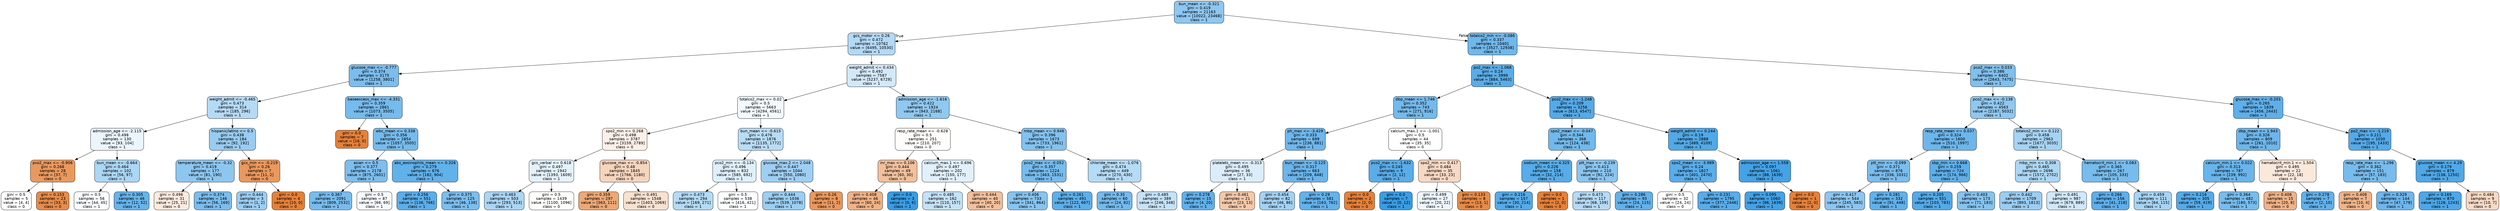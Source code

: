 digraph Tree {
node [shape=box, style="filled, rounded", color="black", fontname="helvetica"] ;
edge [fontname="helvetica"] ;
0 [label="bun_mean <= -0.321\ngini = 0.419\nsamples = 21163\nvalue = [10022, 23468]\nclass = 1", fillcolor="#8ec7f0"] ;
1 [label="gcs_motor <= 0.26\ngini = 0.472\nsamples = 10762\nvalue = [6495, 10530]\nclass = 1", fillcolor="#b3d9f5"] ;
0 -> 1 [labeldistance=2.5, labelangle=45, headlabel="True"] ;
2 [label="glucose_max <= -0.777\ngini = 0.374\nsamples = 3175\nvalue = [1258, 3801]\nclass = 1", fillcolor="#7bbdee"] ;
1 -> 2 ;
3 [label="weight_admit <= -0.465\ngini = 0.473\nsamples = 314\nvalue = [185, 296]\nclass = 1", fillcolor="#b5daf5"] ;
2 -> 3 ;
4 [label="admission_age <= -2.115\ngini = 0.498\nsamples = 130\nvalue = [93, 104]\nclass = 1", fillcolor="#eaf5fc"] ;
3 -> 4 ;
5 [label="pco2_max <= -0.906\ngini = 0.268\nsamples = 28\nvalue = [37, 7]\nclass = 0", fillcolor="#ea995e"] ;
4 -> 5 ;
6 [label="gini = 0.5\nsamples = 5\nvalue = [4, 4]\nclass = 0", fillcolor="#ffffff"] ;
5 -> 6 ;
7 [label="gini = 0.153\nsamples = 23\nvalue = [33, 3]\nclass = 0", fillcolor="#e78c4b"] ;
5 -> 7 ;
8 [label="bun_mean <= -0.664\ngini = 0.464\nsamples = 102\nvalue = [56, 97]\nclass = 1", fillcolor="#abd6f4"] ;
4 -> 8 ;
9 [label="gini = 0.5\nsamples = 56\nvalue = [44, 45]\nclass = 1", fillcolor="#fbfdfe"] ;
8 -> 9 ;
10 [label="gini = 0.305\nsamples = 46\nvalue = [12, 52]\nclass = 1", fillcolor="#67b4eb"] ;
8 -> 10 ;
11 [label="hispanic/latino <= 0.5\ngini = 0.438\nsamples = 184\nvalue = [92, 192]\nclass = 1", fillcolor="#98ccf1"] ;
3 -> 11 ;
12 [label="temperature_mean <= -0.32\ngini = 0.419\nsamples = 177\nvalue = [81, 190]\nclass = 1", fillcolor="#8dc7f0"] ;
11 -> 12 ;
13 [label="gini = 0.496\nsamples = 31\nvalue = [25, 21]\nclass = 0", fillcolor="#fbebdf"] ;
12 -> 13 ;
14 [label="gini = 0.374\nsamples = 146\nvalue = [56, 169]\nclass = 1", fillcolor="#7bbdee"] ;
12 -> 14 ;
15 [label="gcs_min <= -0.219\ngini = 0.26\nsamples = 7\nvalue = [11, 2]\nclass = 0", fillcolor="#ea985d"] ;
11 -> 15 ;
16 [label="gini = 0.444\nsamples = 3\nvalue = [1, 2]\nclass = 1", fillcolor="#9ccef2"] ;
15 -> 16 ;
17 [label="gini = 0.0\nsamples = 4\nvalue = [10, 0]\nclass = 0", fillcolor="#e58139"] ;
15 -> 17 ;
18 [label="baseexcess_max <= -4.331\ngini = 0.359\nsamples = 2861\nvalue = [1073, 3505]\nclass = 1", fillcolor="#76bbed"] ;
2 -> 18 ;
19 [label="gini = 0.0\nsamples = 7\nvalue = [16, 0]\nclass = 0", fillcolor="#e58139"] ;
18 -> 19 ;
20 [label="wbc_mean <= 0.338\ngini = 0.356\nsamples = 2854\nvalue = [1057, 3505]\nclass = 1", fillcolor="#75bbed"] ;
18 -> 20 ;
21 [label="asian <= 0.5\ngini = 0.377\nsamples = 2178\nvalue = [875, 2601]\nclass = 1", fillcolor="#7cbeee"] ;
20 -> 21 ;
22 [label="gini = 0.367\nsamples = 2091\nvalue = [809, 2532]\nclass = 1", fillcolor="#78bced"] ;
21 -> 22 ;
23 [label="gini = 0.5\nsamples = 87\nvalue = [66, 69]\nclass = 1", fillcolor="#f6fbfe"] ;
21 -> 23 ;
24 [label="abs_eosinophils_mean <= 0.326\ngini = 0.279\nsamples = 676\nvalue = [182, 904]\nclass = 1", fillcolor="#61b1ea"] ;
20 -> 24 ;
25 [label="gini = 0.256\nsamples = 551\nvalue = [136, 766]\nclass = 1", fillcolor="#5caeea"] ;
24 -> 25 ;
26 [label="gini = 0.375\nsamples = 125\nvalue = [46, 138]\nclass = 1", fillcolor="#7bbeee"] ;
24 -> 26 ;
27 [label="weight_admit <= 0.434\ngini = 0.492\nsamples = 7587\nvalue = [5237, 6729]\nclass = 1", fillcolor="#d3e9f9"] ;
1 -> 27 ;
28 [label="totalco2_max <= 0.02\ngini = 0.5\nsamples = 5663\nvalue = [4294, 4561]\nclass = 1", fillcolor="#f3f9fd"] ;
27 -> 28 ;
29 [label="spo2_min <= 0.268\ngini = 0.498\nsamples = 3787\nvalue = [3159, 2789]\nclass = 0", fillcolor="#fcf0e8"] ;
28 -> 29 ;
30 [label="gcs_verbal <= 0.618\ngini = 0.497\nsamples = 1942\nvalue = [1393, 1609]\nclass = 1", fillcolor="#e4f2fc"] ;
29 -> 30 ;
31 [label="gini = 0.463\nsamples = 503\nvalue = [293, 513]\nclass = 1", fillcolor="#aad5f4"] ;
30 -> 31 ;
32 [label="gini = 0.5\nsamples = 1439\nvalue = [1100, 1096]\nclass = 0", fillcolor="#fffffe"] ;
30 -> 32 ;
33 [label="glucose_max <= -0.854\ngini = 0.48\nsamples = 1845\nvalue = [1766, 1180]\nclass = 0", fillcolor="#f6d5bd"] ;
29 -> 33 ;
34 [label="gini = 0.359\nsamples = 297\nvalue = [363, 111]\nclass = 0", fillcolor="#eda876"] ;
33 -> 34 ;
35 [label="gini = 0.491\nsamples = 1548\nvalue = [1403, 1069]\nclass = 0", fillcolor="#f9e1d0"] ;
33 -> 35 ;
36 [label="bun_mean <= -0.615\ngini = 0.476\nsamples = 1876\nvalue = [1135, 1772]\nclass = 1", fillcolor="#b8dcf6"] ;
28 -> 36 ;
37 [label="pco2_min <= -0.134\ngini = 0.496\nsamples = 832\nvalue = [585, 692]\nclass = 1", fillcolor="#e0f0fb"] ;
36 -> 37 ;
38 [label="gini = 0.473\nsamples = 294\nvalue = [169, 271]\nclass = 1", fillcolor="#b4daf5"] ;
37 -> 38 ;
39 [label="gini = 0.5\nsamples = 538\nvalue = [416, 421]\nclass = 1", fillcolor="#fdfeff"] ;
37 -> 39 ;
40 [label="glucose_max.2 <= 2.048\ngini = 0.447\nsamples = 1044\nvalue = [550, 1080]\nclass = 1", fillcolor="#9ecff2"] ;
36 -> 40 ;
41 [label="gini = 0.444\nsamples = 1036\nvalue = [539, 1078]\nclass = 1", fillcolor="#9ccef2"] ;
40 -> 41 ;
42 [label="gini = 0.26\nsamples = 8\nvalue = [11, 2]\nclass = 0", fillcolor="#ea985d"] ;
40 -> 42 ;
43 [label="admission_age <= -1.616\ngini = 0.422\nsamples = 1924\nvalue = [943, 2168]\nclass = 1", fillcolor="#8fc8f0"] ;
27 -> 43 ;
44 [label="resp_rate_mean <= -0.628\ngini = 0.5\nsamples = 251\nvalue = [210, 207]\nclass = 0", fillcolor="#fffdfc"] ;
43 -> 44 ;
45 [label="inr_max <= 0.106\ngini = 0.444\nsamples = 49\nvalue = [60, 30]\nclass = 0", fillcolor="#f2c09c"] ;
44 -> 45 ;
46 [label="gini = 0.408\nsamples = 46\nvalue = [60, 24]\nclass = 0", fillcolor="#efb388"] ;
45 -> 46 ;
47 [label="gini = 0.0\nsamples = 3\nvalue = [0, 6]\nclass = 1", fillcolor="#399de5"] ;
45 -> 47 ;
48 [label="calcium_max.1 <= 0.696\ngini = 0.497\nsamples = 202\nvalue = [150, 177]\nclass = 1", fillcolor="#e1f0fb"] ;
44 -> 48 ;
49 [label="gini = 0.485\nsamples = 162\nvalue = [110, 157]\nclass = 1", fillcolor="#c4e2f7"] ;
48 -> 49 ;
50 [label="gini = 0.444\nsamples = 40\nvalue = [40, 20]\nclass = 0", fillcolor="#f2c09c"] ;
48 -> 50 ;
51 [label="mbp_mean <= 0.946\ngini = 0.396\nsamples = 1673\nvalue = [733, 1961]\nclass = 1", fillcolor="#83c2ef"] ;
43 -> 51 ;
52 [label="pco2_max <= -0.052\ngini = 0.357\nsamples = 1224\nvalue = [463, 1531]\nclass = 1", fillcolor="#75bbed"] ;
51 -> 52 ;
53 [label="gini = 0.406\nsamples = 733\nvalue = [341, 864]\nclass = 1", fillcolor="#87c4ef"] ;
52 -> 53 ;
54 [label="gini = 0.261\nsamples = 491\nvalue = [122, 667]\nclass = 1", fillcolor="#5dafea"] ;
52 -> 54 ;
55 [label="chloride_mean <= -1.076\ngini = 0.474\nsamples = 449\nvalue = [270, 430]\nclass = 1", fillcolor="#b5dbf5"] ;
51 -> 55 ;
56 [label="gini = 0.35\nsamples = 60\nvalue = [24, 82]\nclass = 1", fillcolor="#73baed"] ;
55 -> 56 ;
57 [label="gini = 0.485\nsamples = 389\nvalue = [246, 348]\nclass = 1", fillcolor="#c5e2f7"] ;
55 -> 57 ;
58 [label="totalco2_min <= -0.086\ngini = 0.337\nsamples = 10401\nvalue = [3527, 12938]\nclass = 1", fillcolor="#6fb8ec"] ;
0 -> 58 [labeldistance=2.5, labelangle=-45, headlabel="False"] ;
59 [label="po2_max <= -1.068\ngini = 0.24\nsamples = 3999\nvalue = [884, 5463]\nclass = 1", fillcolor="#59ade9"] ;
58 -> 59 ;
60 [label="dbp_mean <= 1.746\ngini = 0.352\nsamples = 743\nvalue = [271, 916]\nclass = 1", fillcolor="#74baed"] ;
59 -> 60 ;
61 [label="ph_max <= -3.429\ngini = 0.333\nsamples = 699\nvalue = [236, 881]\nclass = 1", fillcolor="#6eb7ec"] ;
60 -> 61 ;
62 [label="platelets_mean <= -0.313\ngini = 0.495\nsamples = 36\nvalue = [27, 33]\nclass = 1", fillcolor="#dbedfa"] ;
61 -> 62 ;
63 [label="gini = 0.278\nsamples = 15\nvalue = [4, 20]\nclass = 1", fillcolor="#61b1ea"] ;
62 -> 63 ;
64 [label="gini = 0.461\nsamples = 21\nvalue = [23, 13]\nclass = 0", fillcolor="#f4c8a9"] ;
62 -> 64 ;
65 [label="bun_mean <= -0.125\ngini = 0.317\nsamples = 663\nvalue = [209, 848]\nclass = 1", fillcolor="#6ab5eb"] ;
61 -> 65 ;
66 [label="gini = 0.454\nsamples = 82\nvalue = [46, 86]\nclass = 1", fillcolor="#a3d1f3"] ;
65 -> 66 ;
67 [label="gini = 0.29\nsamples = 581\nvalue = [163, 762]\nclass = 1", fillcolor="#63b2eb"] ;
65 -> 67 ;
68 [label="calcium_max.1 <= -1.001\ngini = 0.5\nsamples = 44\nvalue = [35, 35]\nclass = 0", fillcolor="#ffffff"] ;
60 -> 68 ;
69 [label="pco2_max <= -1.632\ngini = 0.245\nsamples = 9\nvalue = [2, 12]\nclass = 1", fillcolor="#5aade9"] ;
68 -> 69 ;
70 [label="gini = 0.0\nsamples = 2\nvalue = [2, 0]\nclass = 0", fillcolor="#e58139"] ;
69 -> 70 ;
71 [label="gini = 0.0\nsamples = 7\nvalue = [0, 12]\nclass = 1", fillcolor="#399de5"] ;
69 -> 71 ;
72 [label="spo2_min <= 0.417\ngini = 0.484\nsamples = 35\nvalue = [33, 23]\nclass = 0", fillcolor="#f7d9c3"] ;
68 -> 72 ;
73 [label="gini = 0.499\nsamples = 27\nvalue = [20, 22]\nclass = 1", fillcolor="#edf6fd"] ;
72 -> 73 ;
74 [label="gini = 0.133\nsamples = 8\nvalue = [13, 1]\nclass = 0", fillcolor="#e78b48"] ;
72 -> 74 ;
75 [label="pco2_max <= -1.248\ngini = 0.209\nsamples = 3256\nvalue = [613, 4547]\nclass = 1", fillcolor="#54aae9"] ;
59 -> 75 ;
76 [label="spo2_mean <= -0.047\ngini = 0.344\nsamples = 368\nvalue = [124, 438]\nclass = 1", fillcolor="#71b9ec"] ;
75 -> 76 ;
77 [label="sodium_mean <= 4.325\ngini = 0.226\nsamples = 158\nvalue = [32, 214]\nclass = 1", fillcolor="#57ace9"] ;
76 -> 77 ;
78 [label="gini = 0.216\nsamples = 157\nvalue = [30, 214]\nclass = 1", fillcolor="#55abe9"] ;
77 -> 78 ;
79 [label="gini = 0.0\nsamples = 1\nvalue = [2, 0]\nclass = 0", fillcolor="#e58139"] ;
77 -> 79 ;
80 [label="ptt_max <= -0.239\ngini = 0.413\nsamples = 210\nvalue = [92, 224]\nclass = 1", fillcolor="#8ac5f0"] ;
76 -> 80 ;
81 [label="gini = 0.473\nsamples = 117\nvalue = [68, 109]\nclass = 1", fillcolor="#b5daf5"] ;
80 -> 81 ;
82 [label="gini = 0.286\nsamples = 93\nvalue = [24, 115]\nclass = 1", fillcolor="#62b1ea"] ;
80 -> 82 ;
83 [label="weight_admit <= 0.244\ngini = 0.19\nsamples = 2888\nvalue = [489, 4109]\nclass = 1", fillcolor="#51a9e8"] ;
75 -> 83 ;
84 [label="spo2_mean <= -3.989\ngini = 0.24\nsamples = 1827\nvalue = [401, 2470]\nclass = 1", fillcolor="#59ade9"] ;
83 -> 84 ;
85 [label="gini = 0.5\nsamples = 32\nvalue = [24, 24]\nclass = 0", fillcolor="#ffffff"] ;
84 -> 85 ;
86 [label="gini = 0.231\nsamples = 1795\nvalue = [377, 2446]\nclass = 1", fillcolor="#58ace9"] ;
84 -> 86 ;
87 [label="admission_age <= 1.558\ngini = 0.097\nsamples = 1061\nvalue = [88, 1639]\nclass = 1", fillcolor="#44a2e6"] ;
83 -> 87 ;
88 [label="gini = 0.095\nsamples = 1060\nvalue = [86, 1639]\nclass = 1", fillcolor="#43a2e6"] ;
87 -> 88 ;
89 [label="gini = 0.0\nsamples = 1\nvalue = [2, 0]\nclass = 0", fillcolor="#e58139"] ;
87 -> 89 ;
90 [label="pco2_max <= 0.033\ngini = 0.386\nsamples = 6402\nvalue = [2643, 7475]\nclass = 1", fillcolor="#7fc0ee"] ;
58 -> 90 ;
91 [label="pco2_max <= -0.138\ngini = 0.422\nsamples = 4563\nvalue = [2187, 5032]\nclass = 1", fillcolor="#8fc8f0"] ;
90 -> 91 ;
92 [label="resp_rate_mean <= 0.037\ngini = 0.324\nsamples = 1600\nvalue = [510, 1997]\nclass = 1", fillcolor="#6cb6ec"] ;
91 -> 92 ;
93 [label="ptt_min <= -0.099\ngini = 0.371\nsamples = 876\nvalue = [336, 1031]\nclass = 1", fillcolor="#7abded"] ;
92 -> 93 ;
94 [label="gini = 0.417\nsamples = 544\nvalue = [245, 583]\nclass = 1", fillcolor="#8cc6f0"] ;
93 -> 94 ;
95 [label="gini = 0.281\nsamples = 332\nvalue = [91, 448]\nclass = 1", fillcolor="#61b1ea"] ;
93 -> 95 ;
96 [label="sbp_min <= 0.668\ngini = 0.259\nsamples = 724\nvalue = [174, 966]\nclass = 1", fillcolor="#5dafea"] ;
92 -> 96 ;
97 [label="gini = 0.205\nsamples = 551\nvalue = [103, 783]\nclass = 1", fillcolor="#53aae8"] ;
96 -> 97 ;
98 [label="gini = 0.403\nsamples = 173\nvalue = [71, 183]\nclass = 1", fillcolor="#86c3ef"] ;
96 -> 98 ;
99 [label="totalco2_min <= 0.122\ngini = 0.458\nsamples = 2963\nvalue = [1677, 3035]\nclass = 1", fillcolor="#a6d3f3"] ;
91 -> 99 ;
100 [label="mbp_min <= 0.308\ngini = 0.465\nsamples = 2696\nvalue = [1572, 2702]\nclass = 1", fillcolor="#acd6f4"] ;
99 -> 100 ;
101 [label="gini = 0.442\nsamples = 1709\nvalue = [893, 1813]\nclass = 1", fillcolor="#9bcdf2"] ;
100 -> 101 ;
102 [label="gini = 0.491\nsamples = 987\nvalue = [679, 889]\nclass = 1", fillcolor="#d0e8f9"] ;
100 -> 102 ;
103 [label="hematocrit_min.1 <= 0.083\ngini = 0.365\nsamples = 267\nvalue = [105, 333]\nclass = 1", fillcolor="#77bced"] ;
99 -> 103 ;
104 [label="gini = 0.266\nsamples = 156\nvalue = [41, 218]\nclass = 1", fillcolor="#5eafea"] ;
103 -> 104 ;
105 [label="gini = 0.459\nsamples = 111\nvalue = [64, 115]\nclass = 1", fillcolor="#a7d4f3"] ;
103 -> 105 ;
106 [label="glucose_max <= -0.201\ngini = 0.265\nsamples = 1839\nvalue = [456, 2443]\nclass = 1", fillcolor="#5eafea"] ;
90 -> 106 ;
107 [label="dbp_mean <= 1.943\ngini = 0.326\nsamples = 809\nvalue = [261, 1010]\nclass = 1", fillcolor="#6cb6ec"] ;
106 -> 107 ;
108 [label="calcium_min.1 <= 0.022\ngini = 0.313\nsamples = 787\nvalue = [239, 992]\nclass = 1", fillcolor="#69b5eb"] ;
107 -> 108 ;
109 [label="gini = 0.216\nsamples = 305\nvalue = [59, 419]\nclass = 1", fillcolor="#55abe9"] ;
108 -> 109 ;
110 [label="gini = 0.364\nsamples = 482\nvalue = [180, 573]\nclass = 1", fillcolor="#77bced"] ;
108 -> 110 ;
111 [label="hematocrit_min.1 <= 1.504\ngini = 0.495\nsamples = 22\nvalue = [22, 18]\nclass = 0", fillcolor="#fae8db"] ;
107 -> 111 ;
112 [label="gini = 0.408\nsamples = 15\nvalue = [20, 8]\nclass = 0", fillcolor="#efb388"] ;
111 -> 112 ;
113 [label="gini = 0.278\nsamples = 7\nvalue = [2, 10]\nclass = 1", fillcolor="#61b1ea"] ;
111 -> 113 ;
114 [label="po2_max <= -1.219\ngini = 0.211\nsamples = 1030\nvalue = [195, 1433]\nclass = 1", fillcolor="#54aae9"] ;
106 -> 114 ;
115 [label="resp_rate_max <= -1.296\ngini = 0.362\nsamples = 151\nvalue = [57, 183]\nclass = 1", fillcolor="#77bced"] ;
114 -> 115 ;
116 [label="gini = 0.408\nsamples = 7\nvalue = [10, 4]\nclass = 0", fillcolor="#efb388"] ;
115 -> 116 ;
117 [label="gini = 0.329\nsamples = 144\nvalue = [47, 179]\nclass = 1", fillcolor="#6db7ec"] ;
115 -> 117 ;
118 [label="glucose_mean <= 4.29\ngini = 0.179\nsamples = 879\nvalue = [138, 1250]\nclass = 1", fillcolor="#4fa8e8"] ;
114 -> 118 ;
119 [label="gini = 0.169\nsamples = 870\nvalue = [128, 1243]\nclass = 1", fillcolor="#4da7e8"] ;
118 -> 119 ;
120 [label="gini = 0.484\nsamples = 9\nvalue = [10, 7]\nclass = 0", fillcolor="#f7d9c4"] ;
118 -> 120 ;
}